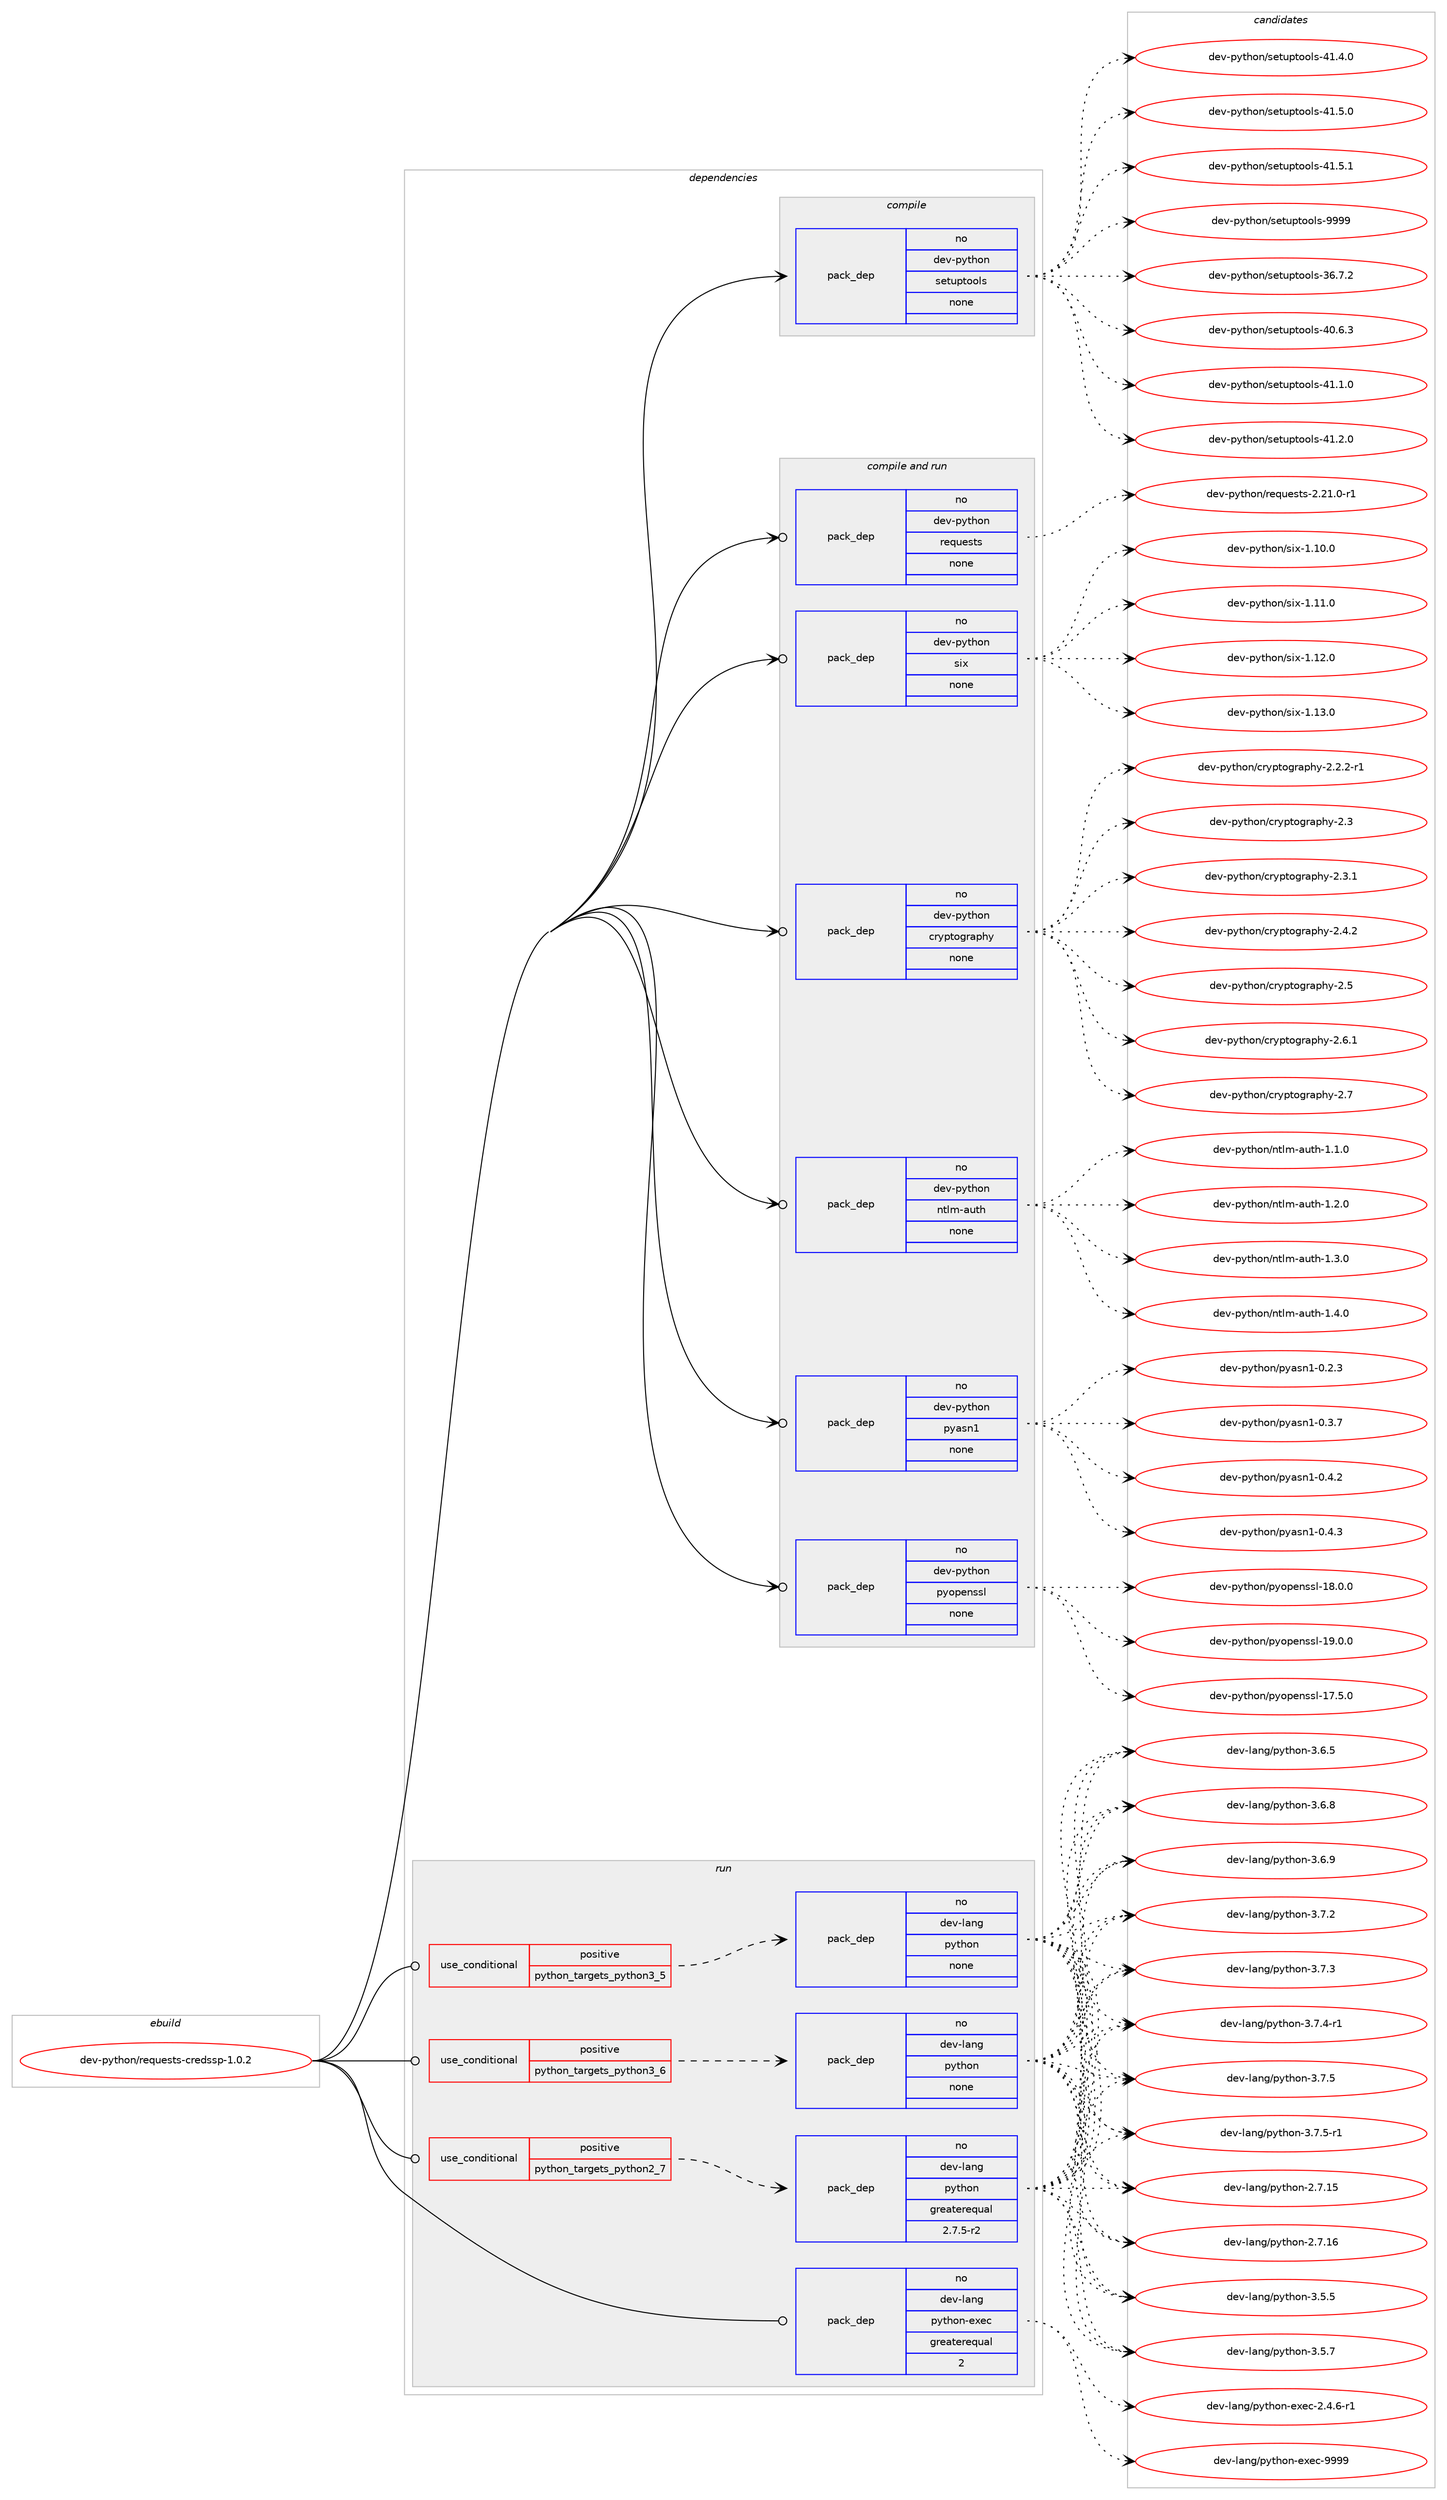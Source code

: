 digraph prolog {

# *************
# Graph options
# *************

newrank=true;
concentrate=true;
compound=true;
graph [rankdir=LR,fontname=Helvetica,fontsize=10,ranksep=1.5];#, ranksep=2.5, nodesep=0.2];
edge  [arrowhead=vee];
node  [fontname=Helvetica,fontsize=10];

# **********
# The ebuild
# **********

subgraph cluster_leftcol {
color=gray;
rank=same;
label=<<i>ebuild</i>>;
id [label="dev-python/requests-credssp-1.0.2", color=red, width=4, href="../dev-python/requests-credssp-1.0.2.svg"];
}

# ****************
# The dependencies
# ****************

subgraph cluster_midcol {
color=gray;
label=<<i>dependencies</i>>;
subgraph cluster_compile {
fillcolor="#eeeeee";
style=filled;
label=<<i>compile</i>>;
subgraph pack474585 {
dependency635065 [label=<<TABLE BORDER="0" CELLBORDER="1" CELLSPACING="0" CELLPADDING="4" WIDTH="220"><TR><TD ROWSPAN="6" CELLPADDING="30">pack_dep</TD></TR><TR><TD WIDTH="110">no</TD></TR><TR><TD>dev-python</TD></TR><TR><TD>setuptools</TD></TR><TR><TD>none</TD></TR><TR><TD></TD></TR></TABLE>>, shape=none, color=blue];
}
id:e -> dependency635065:w [weight=20,style="solid",arrowhead="vee"];
}
subgraph cluster_compileandrun {
fillcolor="#eeeeee";
style=filled;
label=<<i>compile and run</i>>;
subgraph pack474586 {
dependency635066 [label=<<TABLE BORDER="0" CELLBORDER="1" CELLSPACING="0" CELLPADDING="4" WIDTH="220"><TR><TD ROWSPAN="6" CELLPADDING="30">pack_dep</TD></TR><TR><TD WIDTH="110">no</TD></TR><TR><TD>dev-python</TD></TR><TR><TD>cryptography</TD></TR><TR><TD>none</TD></TR><TR><TD></TD></TR></TABLE>>, shape=none, color=blue];
}
id:e -> dependency635066:w [weight=20,style="solid",arrowhead="odotvee"];
subgraph pack474587 {
dependency635067 [label=<<TABLE BORDER="0" CELLBORDER="1" CELLSPACING="0" CELLPADDING="4" WIDTH="220"><TR><TD ROWSPAN="6" CELLPADDING="30">pack_dep</TD></TR><TR><TD WIDTH="110">no</TD></TR><TR><TD>dev-python</TD></TR><TR><TD>ntlm-auth</TD></TR><TR><TD>none</TD></TR><TR><TD></TD></TR></TABLE>>, shape=none, color=blue];
}
id:e -> dependency635067:w [weight=20,style="solid",arrowhead="odotvee"];
subgraph pack474588 {
dependency635068 [label=<<TABLE BORDER="0" CELLBORDER="1" CELLSPACING="0" CELLPADDING="4" WIDTH="220"><TR><TD ROWSPAN="6" CELLPADDING="30">pack_dep</TD></TR><TR><TD WIDTH="110">no</TD></TR><TR><TD>dev-python</TD></TR><TR><TD>pyasn1</TD></TR><TR><TD>none</TD></TR><TR><TD></TD></TR></TABLE>>, shape=none, color=blue];
}
id:e -> dependency635068:w [weight=20,style="solid",arrowhead="odotvee"];
subgraph pack474589 {
dependency635069 [label=<<TABLE BORDER="0" CELLBORDER="1" CELLSPACING="0" CELLPADDING="4" WIDTH="220"><TR><TD ROWSPAN="6" CELLPADDING="30">pack_dep</TD></TR><TR><TD WIDTH="110">no</TD></TR><TR><TD>dev-python</TD></TR><TR><TD>pyopenssl</TD></TR><TR><TD>none</TD></TR><TR><TD></TD></TR></TABLE>>, shape=none, color=blue];
}
id:e -> dependency635069:w [weight=20,style="solid",arrowhead="odotvee"];
subgraph pack474590 {
dependency635070 [label=<<TABLE BORDER="0" CELLBORDER="1" CELLSPACING="0" CELLPADDING="4" WIDTH="220"><TR><TD ROWSPAN="6" CELLPADDING="30">pack_dep</TD></TR><TR><TD WIDTH="110">no</TD></TR><TR><TD>dev-python</TD></TR><TR><TD>requests</TD></TR><TR><TD>none</TD></TR><TR><TD></TD></TR></TABLE>>, shape=none, color=blue];
}
id:e -> dependency635070:w [weight=20,style="solid",arrowhead="odotvee"];
subgraph pack474591 {
dependency635071 [label=<<TABLE BORDER="0" CELLBORDER="1" CELLSPACING="0" CELLPADDING="4" WIDTH="220"><TR><TD ROWSPAN="6" CELLPADDING="30">pack_dep</TD></TR><TR><TD WIDTH="110">no</TD></TR><TR><TD>dev-python</TD></TR><TR><TD>six</TD></TR><TR><TD>none</TD></TR><TR><TD></TD></TR></TABLE>>, shape=none, color=blue];
}
id:e -> dependency635071:w [weight=20,style="solid",arrowhead="odotvee"];
}
subgraph cluster_run {
fillcolor="#eeeeee";
style=filled;
label=<<i>run</i>>;
subgraph cond148601 {
dependency635072 [label=<<TABLE BORDER="0" CELLBORDER="1" CELLSPACING="0" CELLPADDING="4"><TR><TD ROWSPAN="3" CELLPADDING="10">use_conditional</TD></TR><TR><TD>positive</TD></TR><TR><TD>python_targets_python2_7</TD></TR></TABLE>>, shape=none, color=red];
subgraph pack474592 {
dependency635073 [label=<<TABLE BORDER="0" CELLBORDER="1" CELLSPACING="0" CELLPADDING="4" WIDTH="220"><TR><TD ROWSPAN="6" CELLPADDING="30">pack_dep</TD></TR><TR><TD WIDTH="110">no</TD></TR><TR><TD>dev-lang</TD></TR><TR><TD>python</TD></TR><TR><TD>greaterequal</TD></TR><TR><TD>2.7.5-r2</TD></TR></TABLE>>, shape=none, color=blue];
}
dependency635072:e -> dependency635073:w [weight=20,style="dashed",arrowhead="vee"];
}
id:e -> dependency635072:w [weight=20,style="solid",arrowhead="odot"];
subgraph cond148602 {
dependency635074 [label=<<TABLE BORDER="0" CELLBORDER="1" CELLSPACING="0" CELLPADDING="4"><TR><TD ROWSPAN="3" CELLPADDING="10">use_conditional</TD></TR><TR><TD>positive</TD></TR><TR><TD>python_targets_python3_5</TD></TR></TABLE>>, shape=none, color=red];
subgraph pack474593 {
dependency635075 [label=<<TABLE BORDER="0" CELLBORDER="1" CELLSPACING="0" CELLPADDING="4" WIDTH="220"><TR><TD ROWSPAN="6" CELLPADDING="30">pack_dep</TD></TR><TR><TD WIDTH="110">no</TD></TR><TR><TD>dev-lang</TD></TR><TR><TD>python</TD></TR><TR><TD>none</TD></TR><TR><TD></TD></TR></TABLE>>, shape=none, color=blue];
}
dependency635074:e -> dependency635075:w [weight=20,style="dashed",arrowhead="vee"];
}
id:e -> dependency635074:w [weight=20,style="solid",arrowhead="odot"];
subgraph cond148603 {
dependency635076 [label=<<TABLE BORDER="0" CELLBORDER="1" CELLSPACING="0" CELLPADDING="4"><TR><TD ROWSPAN="3" CELLPADDING="10">use_conditional</TD></TR><TR><TD>positive</TD></TR><TR><TD>python_targets_python3_6</TD></TR></TABLE>>, shape=none, color=red];
subgraph pack474594 {
dependency635077 [label=<<TABLE BORDER="0" CELLBORDER="1" CELLSPACING="0" CELLPADDING="4" WIDTH="220"><TR><TD ROWSPAN="6" CELLPADDING="30">pack_dep</TD></TR><TR><TD WIDTH="110">no</TD></TR><TR><TD>dev-lang</TD></TR><TR><TD>python</TD></TR><TR><TD>none</TD></TR><TR><TD></TD></TR></TABLE>>, shape=none, color=blue];
}
dependency635076:e -> dependency635077:w [weight=20,style="dashed",arrowhead="vee"];
}
id:e -> dependency635076:w [weight=20,style="solid",arrowhead="odot"];
subgraph pack474595 {
dependency635078 [label=<<TABLE BORDER="0" CELLBORDER="1" CELLSPACING="0" CELLPADDING="4" WIDTH="220"><TR><TD ROWSPAN="6" CELLPADDING="30">pack_dep</TD></TR><TR><TD WIDTH="110">no</TD></TR><TR><TD>dev-lang</TD></TR><TR><TD>python-exec</TD></TR><TR><TD>greaterequal</TD></TR><TR><TD>2</TD></TR></TABLE>>, shape=none, color=blue];
}
id:e -> dependency635078:w [weight=20,style="solid",arrowhead="odot"];
}
}

# **************
# The candidates
# **************

subgraph cluster_choices {
rank=same;
color=gray;
label=<<i>candidates</i>>;

subgraph choice474585 {
color=black;
nodesep=1;
choice100101118451121211161041111104711510111611711211611111110811545515446554650 [label="dev-python/setuptools-36.7.2", color=red, width=4,href="../dev-python/setuptools-36.7.2.svg"];
choice100101118451121211161041111104711510111611711211611111110811545524846544651 [label="dev-python/setuptools-40.6.3", color=red, width=4,href="../dev-python/setuptools-40.6.3.svg"];
choice100101118451121211161041111104711510111611711211611111110811545524946494648 [label="dev-python/setuptools-41.1.0", color=red, width=4,href="../dev-python/setuptools-41.1.0.svg"];
choice100101118451121211161041111104711510111611711211611111110811545524946504648 [label="dev-python/setuptools-41.2.0", color=red, width=4,href="../dev-python/setuptools-41.2.0.svg"];
choice100101118451121211161041111104711510111611711211611111110811545524946524648 [label="dev-python/setuptools-41.4.0", color=red, width=4,href="../dev-python/setuptools-41.4.0.svg"];
choice100101118451121211161041111104711510111611711211611111110811545524946534648 [label="dev-python/setuptools-41.5.0", color=red, width=4,href="../dev-python/setuptools-41.5.0.svg"];
choice100101118451121211161041111104711510111611711211611111110811545524946534649 [label="dev-python/setuptools-41.5.1", color=red, width=4,href="../dev-python/setuptools-41.5.1.svg"];
choice10010111845112121116104111110471151011161171121161111111081154557575757 [label="dev-python/setuptools-9999", color=red, width=4,href="../dev-python/setuptools-9999.svg"];
dependency635065:e -> choice100101118451121211161041111104711510111611711211611111110811545515446554650:w [style=dotted,weight="100"];
dependency635065:e -> choice100101118451121211161041111104711510111611711211611111110811545524846544651:w [style=dotted,weight="100"];
dependency635065:e -> choice100101118451121211161041111104711510111611711211611111110811545524946494648:w [style=dotted,weight="100"];
dependency635065:e -> choice100101118451121211161041111104711510111611711211611111110811545524946504648:w [style=dotted,weight="100"];
dependency635065:e -> choice100101118451121211161041111104711510111611711211611111110811545524946524648:w [style=dotted,weight="100"];
dependency635065:e -> choice100101118451121211161041111104711510111611711211611111110811545524946534648:w [style=dotted,weight="100"];
dependency635065:e -> choice100101118451121211161041111104711510111611711211611111110811545524946534649:w [style=dotted,weight="100"];
dependency635065:e -> choice10010111845112121116104111110471151011161171121161111111081154557575757:w [style=dotted,weight="100"];
}
subgraph choice474586 {
color=black;
nodesep=1;
choice100101118451121211161041111104799114121112116111103114971121041214550465046504511449 [label="dev-python/cryptography-2.2.2-r1", color=red, width=4,href="../dev-python/cryptography-2.2.2-r1.svg"];
choice1001011184511212111610411111047991141211121161111031149711210412145504651 [label="dev-python/cryptography-2.3", color=red, width=4,href="../dev-python/cryptography-2.3.svg"];
choice10010111845112121116104111110479911412111211611110311497112104121455046514649 [label="dev-python/cryptography-2.3.1", color=red, width=4,href="../dev-python/cryptography-2.3.1.svg"];
choice10010111845112121116104111110479911412111211611110311497112104121455046524650 [label="dev-python/cryptography-2.4.2", color=red, width=4,href="../dev-python/cryptography-2.4.2.svg"];
choice1001011184511212111610411111047991141211121161111031149711210412145504653 [label="dev-python/cryptography-2.5", color=red, width=4,href="../dev-python/cryptography-2.5.svg"];
choice10010111845112121116104111110479911412111211611110311497112104121455046544649 [label="dev-python/cryptography-2.6.1", color=red, width=4,href="../dev-python/cryptography-2.6.1.svg"];
choice1001011184511212111610411111047991141211121161111031149711210412145504655 [label="dev-python/cryptography-2.7", color=red, width=4,href="../dev-python/cryptography-2.7.svg"];
dependency635066:e -> choice100101118451121211161041111104799114121112116111103114971121041214550465046504511449:w [style=dotted,weight="100"];
dependency635066:e -> choice1001011184511212111610411111047991141211121161111031149711210412145504651:w [style=dotted,weight="100"];
dependency635066:e -> choice10010111845112121116104111110479911412111211611110311497112104121455046514649:w [style=dotted,weight="100"];
dependency635066:e -> choice10010111845112121116104111110479911412111211611110311497112104121455046524650:w [style=dotted,weight="100"];
dependency635066:e -> choice1001011184511212111610411111047991141211121161111031149711210412145504653:w [style=dotted,weight="100"];
dependency635066:e -> choice10010111845112121116104111110479911412111211611110311497112104121455046544649:w [style=dotted,weight="100"];
dependency635066:e -> choice1001011184511212111610411111047991141211121161111031149711210412145504655:w [style=dotted,weight="100"];
}
subgraph choice474587 {
color=black;
nodesep=1;
choice10010111845112121116104111110471101161081094597117116104454946494648 [label="dev-python/ntlm-auth-1.1.0", color=red, width=4,href="../dev-python/ntlm-auth-1.1.0.svg"];
choice10010111845112121116104111110471101161081094597117116104454946504648 [label="dev-python/ntlm-auth-1.2.0", color=red, width=4,href="../dev-python/ntlm-auth-1.2.0.svg"];
choice10010111845112121116104111110471101161081094597117116104454946514648 [label="dev-python/ntlm-auth-1.3.0", color=red, width=4,href="../dev-python/ntlm-auth-1.3.0.svg"];
choice10010111845112121116104111110471101161081094597117116104454946524648 [label="dev-python/ntlm-auth-1.4.0", color=red, width=4,href="../dev-python/ntlm-auth-1.4.0.svg"];
dependency635067:e -> choice10010111845112121116104111110471101161081094597117116104454946494648:w [style=dotted,weight="100"];
dependency635067:e -> choice10010111845112121116104111110471101161081094597117116104454946504648:w [style=dotted,weight="100"];
dependency635067:e -> choice10010111845112121116104111110471101161081094597117116104454946514648:w [style=dotted,weight="100"];
dependency635067:e -> choice10010111845112121116104111110471101161081094597117116104454946524648:w [style=dotted,weight="100"];
}
subgraph choice474588 {
color=black;
nodesep=1;
choice10010111845112121116104111110471121219711511049454846504651 [label="dev-python/pyasn1-0.2.3", color=red, width=4,href="../dev-python/pyasn1-0.2.3.svg"];
choice10010111845112121116104111110471121219711511049454846514655 [label="dev-python/pyasn1-0.3.7", color=red, width=4,href="../dev-python/pyasn1-0.3.7.svg"];
choice10010111845112121116104111110471121219711511049454846524650 [label="dev-python/pyasn1-0.4.2", color=red, width=4,href="../dev-python/pyasn1-0.4.2.svg"];
choice10010111845112121116104111110471121219711511049454846524651 [label="dev-python/pyasn1-0.4.3", color=red, width=4,href="../dev-python/pyasn1-0.4.3.svg"];
dependency635068:e -> choice10010111845112121116104111110471121219711511049454846504651:w [style=dotted,weight="100"];
dependency635068:e -> choice10010111845112121116104111110471121219711511049454846514655:w [style=dotted,weight="100"];
dependency635068:e -> choice10010111845112121116104111110471121219711511049454846524650:w [style=dotted,weight="100"];
dependency635068:e -> choice10010111845112121116104111110471121219711511049454846524651:w [style=dotted,weight="100"];
}
subgraph choice474589 {
color=black;
nodesep=1;
choice100101118451121211161041111104711212111111210111011511510845495546534648 [label="dev-python/pyopenssl-17.5.0", color=red, width=4,href="../dev-python/pyopenssl-17.5.0.svg"];
choice100101118451121211161041111104711212111111210111011511510845495646484648 [label="dev-python/pyopenssl-18.0.0", color=red, width=4,href="../dev-python/pyopenssl-18.0.0.svg"];
choice100101118451121211161041111104711212111111210111011511510845495746484648 [label="dev-python/pyopenssl-19.0.0", color=red, width=4,href="../dev-python/pyopenssl-19.0.0.svg"];
dependency635069:e -> choice100101118451121211161041111104711212111111210111011511510845495546534648:w [style=dotted,weight="100"];
dependency635069:e -> choice100101118451121211161041111104711212111111210111011511510845495646484648:w [style=dotted,weight="100"];
dependency635069:e -> choice100101118451121211161041111104711212111111210111011511510845495746484648:w [style=dotted,weight="100"];
}
subgraph choice474590 {
color=black;
nodesep=1;
choice1001011184511212111610411111047114101113117101115116115455046504946484511449 [label="dev-python/requests-2.21.0-r1", color=red, width=4,href="../dev-python/requests-2.21.0-r1.svg"];
dependency635070:e -> choice1001011184511212111610411111047114101113117101115116115455046504946484511449:w [style=dotted,weight="100"];
}
subgraph choice474591 {
color=black;
nodesep=1;
choice100101118451121211161041111104711510512045494649484648 [label="dev-python/six-1.10.0", color=red, width=4,href="../dev-python/six-1.10.0.svg"];
choice100101118451121211161041111104711510512045494649494648 [label="dev-python/six-1.11.0", color=red, width=4,href="../dev-python/six-1.11.0.svg"];
choice100101118451121211161041111104711510512045494649504648 [label="dev-python/six-1.12.0", color=red, width=4,href="../dev-python/six-1.12.0.svg"];
choice100101118451121211161041111104711510512045494649514648 [label="dev-python/six-1.13.0", color=red, width=4,href="../dev-python/six-1.13.0.svg"];
dependency635071:e -> choice100101118451121211161041111104711510512045494649484648:w [style=dotted,weight="100"];
dependency635071:e -> choice100101118451121211161041111104711510512045494649494648:w [style=dotted,weight="100"];
dependency635071:e -> choice100101118451121211161041111104711510512045494649504648:w [style=dotted,weight="100"];
dependency635071:e -> choice100101118451121211161041111104711510512045494649514648:w [style=dotted,weight="100"];
}
subgraph choice474592 {
color=black;
nodesep=1;
choice10010111845108971101034711212111610411111045504655464953 [label="dev-lang/python-2.7.15", color=red, width=4,href="../dev-lang/python-2.7.15.svg"];
choice10010111845108971101034711212111610411111045504655464954 [label="dev-lang/python-2.7.16", color=red, width=4,href="../dev-lang/python-2.7.16.svg"];
choice100101118451089711010347112121116104111110455146534653 [label="dev-lang/python-3.5.5", color=red, width=4,href="../dev-lang/python-3.5.5.svg"];
choice100101118451089711010347112121116104111110455146534655 [label="dev-lang/python-3.5.7", color=red, width=4,href="../dev-lang/python-3.5.7.svg"];
choice100101118451089711010347112121116104111110455146544653 [label="dev-lang/python-3.6.5", color=red, width=4,href="../dev-lang/python-3.6.5.svg"];
choice100101118451089711010347112121116104111110455146544656 [label="dev-lang/python-3.6.8", color=red, width=4,href="../dev-lang/python-3.6.8.svg"];
choice100101118451089711010347112121116104111110455146544657 [label="dev-lang/python-3.6.9", color=red, width=4,href="../dev-lang/python-3.6.9.svg"];
choice100101118451089711010347112121116104111110455146554650 [label="dev-lang/python-3.7.2", color=red, width=4,href="../dev-lang/python-3.7.2.svg"];
choice100101118451089711010347112121116104111110455146554651 [label="dev-lang/python-3.7.3", color=red, width=4,href="../dev-lang/python-3.7.3.svg"];
choice1001011184510897110103471121211161041111104551465546524511449 [label="dev-lang/python-3.7.4-r1", color=red, width=4,href="../dev-lang/python-3.7.4-r1.svg"];
choice100101118451089711010347112121116104111110455146554653 [label="dev-lang/python-3.7.5", color=red, width=4,href="../dev-lang/python-3.7.5.svg"];
choice1001011184510897110103471121211161041111104551465546534511449 [label="dev-lang/python-3.7.5-r1", color=red, width=4,href="../dev-lang/python-3.7.5-r1.svg"];
dependency635073:e -> choice10010111845108971101034711212111610411111045504655464953:w [style=dotted,weight="100"];
dependency635073:e -> choice10010111845108971101034711212111610411111045504655464954:w [style=dotted,weight="100"];
dependency635073:e -> choice100101118451089711010347112121116104111110455146534653:w [style=dotted,weight="100"];
dependency635073:e -> choice100101118451089711010347112121116104111110455146534655:w [style=dotted,weight="100"];
dependency635073:e -> choice100101118451089711010347112121116104111110455146544653:w [style=dotted,weight="100"];
dependency635073:e -> choice100101118451089711010347112121116104111110455146544656:w [style=dotted,weight="100"];
dependency635073:e -> choice100101118451089711010347112121116104111110455146544657:w [style=dotted,weight="100"];
dependency635073:e -> choice100101118451089711010347112121116104111110455146554650:w [style=dotted,weight="100"];
dependency635073:e -> choice100101118451089711010347112121116104111110455146554651:w [style=dotted,weight="100"];
dependency635073:e -> choice1001011184510897110103471121211161041111104551465546524511449:w [style=dotted,weight="100"];
dependency635073:e -> choice100101118451089711010347112121116104111110455146554653:w [style=dotted,weight="100"];
dependency635073:e -> choice1001011184510897110103471121211161041111104551465546534511449:w [style=dotted,weight="100"];
}
subgraph choice474593 {
color=black;
nodesep=1;
choice10010111845108971101034711212111610411111045504655464953 [label="dev-lang/python-2.7.15", color=red, width=4,href="../dev-lang/python-2.7.15.svg"];
choice10010111845108971101034711212111610411111045504655464954 [label="dev-lang/python-2.7.16", color=red, width=4,href="../dev-lang/python-2.7.16.svg"];
choice100101118451089711010347112121116104111110455146534653 [label="dev-lang/python-3.5.5", color=red, width=4,href="../dev-lang/python-3.5.5.svg"];
choice100101118451089711010347112121116104111110455146534655 [label="dev-lang/python-3.5.7", color=red, width=4,href="../dev-lang/python-3.5.7.svg"];
choice100101118451089711010347112121116104111110455146544653 [label="dev-lang/python-3.6.5", color=red, width=4,href="../dev-lang/python-3.6.5.svg"];
choice100101118451089711010347112121116104111110455146544656 [label="dev-lang/python-3.6.8", color=red, width=4,href="../dev-lang/python-3.6.8.svg"];
choice100101118451089711010347112121116104111110455146544657 [label="dev-lang/python-3.6.9", color=red, width=4,href="../dev-lang/python-3.6.9.svg"];
choice100101118451089711010347112121116104111110455146554650 [label="dev-lang/python-3.7.2", color=red, width=4,href="../dev-lang/python-3.7.2.svg"];
choice100101118451089711010347112121116104111110455146554651 [label="dev-lang/python-3.7.3", color=red, width=4,href="../dev-lang/python-3.7.3.svg"];
choice1001011184510897110103471121211161041111104551465546524511449 [label="dev-lang/python-3.7.4-r1", color=red, width=4,href="../dev-lang/python-3.7.4-r1.svg"];
choice100101118451089711010347112121116104111110455146554653 [label="dev-lang/python-3.7.5", color=red, width=4,href="../dev-lang/python-3.7.5.svg"];
choice1001011184510897110103471121211161041111104551465546534511449 [label="dev-lang/python-3.7.5-r1", color=red, width=4,href="../dev-lang/python-3.7.5-r1.svg"];
dependency635075:e -> choice10010111845108971101034711212111610411111045504655464953:w [style=dotted,weight="100"];
dependency635075:e -> choice10010111845108971101034711212111610411111045504655464954:w [style=dotted,weight="100"];
dependency635075:e -> choice100101118451089711010347112121116104111110455146534653:w [style=dotted,weight="100"];
dependency635075:e -> choice100101118451089711010347112121116104111110455146534655:w [style=dotted,weight="100"];
dependency635075:e -> choice100101118451089711010347112121116104111110455146544653:w [style=dotted,weight="100"];
dependency635075:e -> choice100101118451089711010347112121116104111110455146544656:w [style=dotted,weight="100"];
dependency635075:e -> choice100101118451089711010347112121116104111110455146544657:w [style=dotted,weight="100"];
dependency635075:e -> choice100101118451089711010347112121116104111110455146554650:w [style=dotted,weight="100"];
dependency635075:e -> choice100101118451089711010347112121116104111110455146554651:w [style=dotted,weight="100"];
dependency635075:e -> choice1001011184510897110103471121211161041111104551465546524511449:w [style=dotted,weight="100"];
dependency635075:e -> choice100101118451089711010347112121116104111110455146554653:w [style=dotted,weight="100"];
dependency635075:e -> choice1001011184510897110103471121211161041111104551465546534511449:w [style=dotted,weight="100"];
}
subgraph choice474594 {
color=black;
nodesep=1;
choice10010111845108971101034711212111610411111045504655464953 [label="dev-lang/python-2.7.15", color=red, width=4,href="../dev-lang/python-2.7.15.svg"];
choice10010111845108971101034711212111610411111045504655464954 [label="dev-lang/python-2.7.16", color=red, width=4,href="../dev-lang/python-2.7.16.svg"];
choice100101118451089711010347112121116104111110455146534653 [label="dev-lang/python-3.5.5", color=red, width=4,href="../dev-lang/python-3.5.5.svg"];
choice100101118451089711010347112121116104111110455146534655 [label="dev-lang/python-3.5.7", color=red, width=4,href="../dev-lang/python-3.5.7.svg"];
choice100101118451089711010347112121116104111110455146544653 [label="dev-lang/python-3.6.5", color=red, width=4,href="../dev-lang/python-3.6.5.svg"];
choice100101118451089711010347112121116104111110455146544656 [label="dev-lang/python-3.6.8", color=red, width=4,href="../dev-lang/python-3.6.8.svg"];
choice100101118451089711010347112121116104111110455146544657 [label="dev-lang/python-3.6.9", color=red, width=4,href="../dev-lang/python-3.6.9.svg"];
choice100101118451089711010347112121116104111110455146554650 [label="dev-lang/python-3.7.2", color=red, width=4,href="../dev-lang/python-3.7.2.svg"];
choice100101118451089711010347112121116104111110455146554651 [label="dev-lang/python-3.7.3", color=red, width=4,href="../dev-lang/python-3.7.3.svg"];
choice1001011184510897110103471121211161041111104551465546524511449 [label="dev-lang/python-3.7.4-r1", color=red, width=4,href="../dev-lang/python-3.7.4-r1.svg"];
choice100101118451089711010347112121116104111110455146554653 [label="dev-lang/python-3.7.5", color=red, width=4,href="../dev-lang/python-3.7.5.svg"];
choice1001011184510897110103471121211161041111104551465546534511449 [label="dev-lang/python-3.7.5-r1", color=red, width=4,href="../dev-lang/python-3.7.5-r1.svg"];
dependency635077:e -> choice10010111845108971101034711212111610411111045504655464953:w [style=dotted,weight="100"];
dependency635077:e -> choice10010111845108971101034711212111610411111045504655464954:w [style=dotted,weight="100"];
dependency635077:e -> choice100101118451089711010347112121116104111110455146534653:w [style=dotted,weight="100"];
dependency635077:e -> choice100101118451089711010347112121116104111110455146534655:w [style=dotted,weight="100"];
dependency635077:e -> choice100101118451089711010347112121116104111110455146544653:w [style=dotted,weight="100"];
dependency635077:e -> choice100101118451089711010347112121116104111110455146544656:w [style=dotted,weight="100"];
dependency635077:e -> choice100101118451089711010347112121116104111110455146544657:w [style=dotted,weight="100"];
dependency635077:e -> choice100101118451089711010347112121116104111110455146554650:w [style=dotted,weight="100"];
dependency635077:e -> choice100101118451089711010347112121116104111110455146554651:w [style=dotted,weight="100"];
dependency635077:e -> choice1001011184510897110103471121211161041111104551465546524511449:w [style=dotted,weight="100"];
dependency635077:e -> choice100101118451089711010347112121116104111110455146554653:w [style=dotted,weight="100"];
dependency635077:e -> choice1001011184510897110103471121211161041111104551465546534511449:w [style=dotted,weight="100"];
}
subgraph choice474595 {
color=black;
nodesep=1;
choice10010111845108971101034711212111610411111045101120101994550465246544511449 [label="dev-lang/python-exec-2.4.6-r1", color=red, width=4,href="../dev-lang/python-exec-2.4.6-r1.svg"];
choice10010111845108971101034711212111610411111045101120101994557575757 [label="dev-lang/python-exec-9999", color=red, width=4,href="../dev-lang/python-exec-9999.svg"];
dependency635078:e -> choice10010111845108971101034711212111610411111045101120101994550465246544511449:w [style=dotted,weight="100"];
dependency635078:e -> choice10010111845108971101034711212111610411111045101120101994557575757:w [style=dotted,weight="100"];
}
}

}
